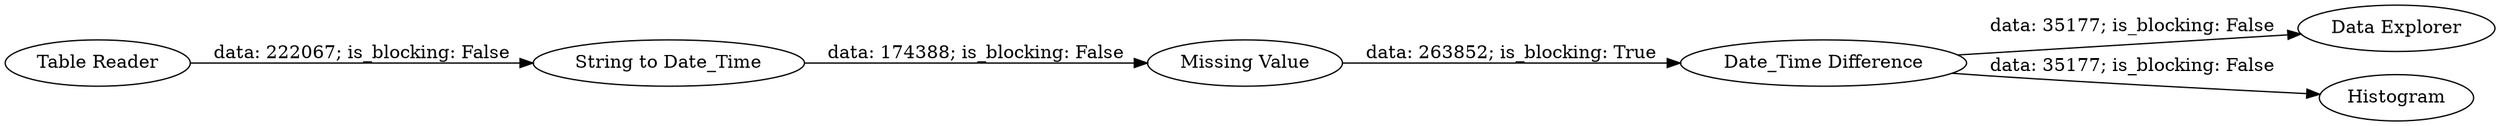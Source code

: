 digraph {
	"7503488518925901978_6" [label="Data Explorer"]
	"7503488518925901978_2" [label="String to Date_Time"]
	"7503488518925901978_1" [label="Table Reader"]
	"7503488518925901978_5" [label="Missing Value"]
	"7503488518925901978_3" [label="Date_Time Difference"]
	"7503488518925901978_4" [label=Histogram]
	"7503488518925901978_1" -> "7503488518925901978_2" [label="data: 222067; is_blocking: False"]
	"7503488518925901978_5" -> "7503488518925901978_3" [label="data: 263852; is_blocking: True"]
	"7503488518925901978_3" -> "7503488518925901978_4" [label="data: 35177; is_blocking: False"]
	"7503488518925901978_2" -> "7503488518925901978_5" [label="data: 174388; is_blocking: False"]
	"7503488518925901978_3" -> "7503488518925901978_6" [label="data: 35177; is_blocking: False"]
	rankdir=LR
}
